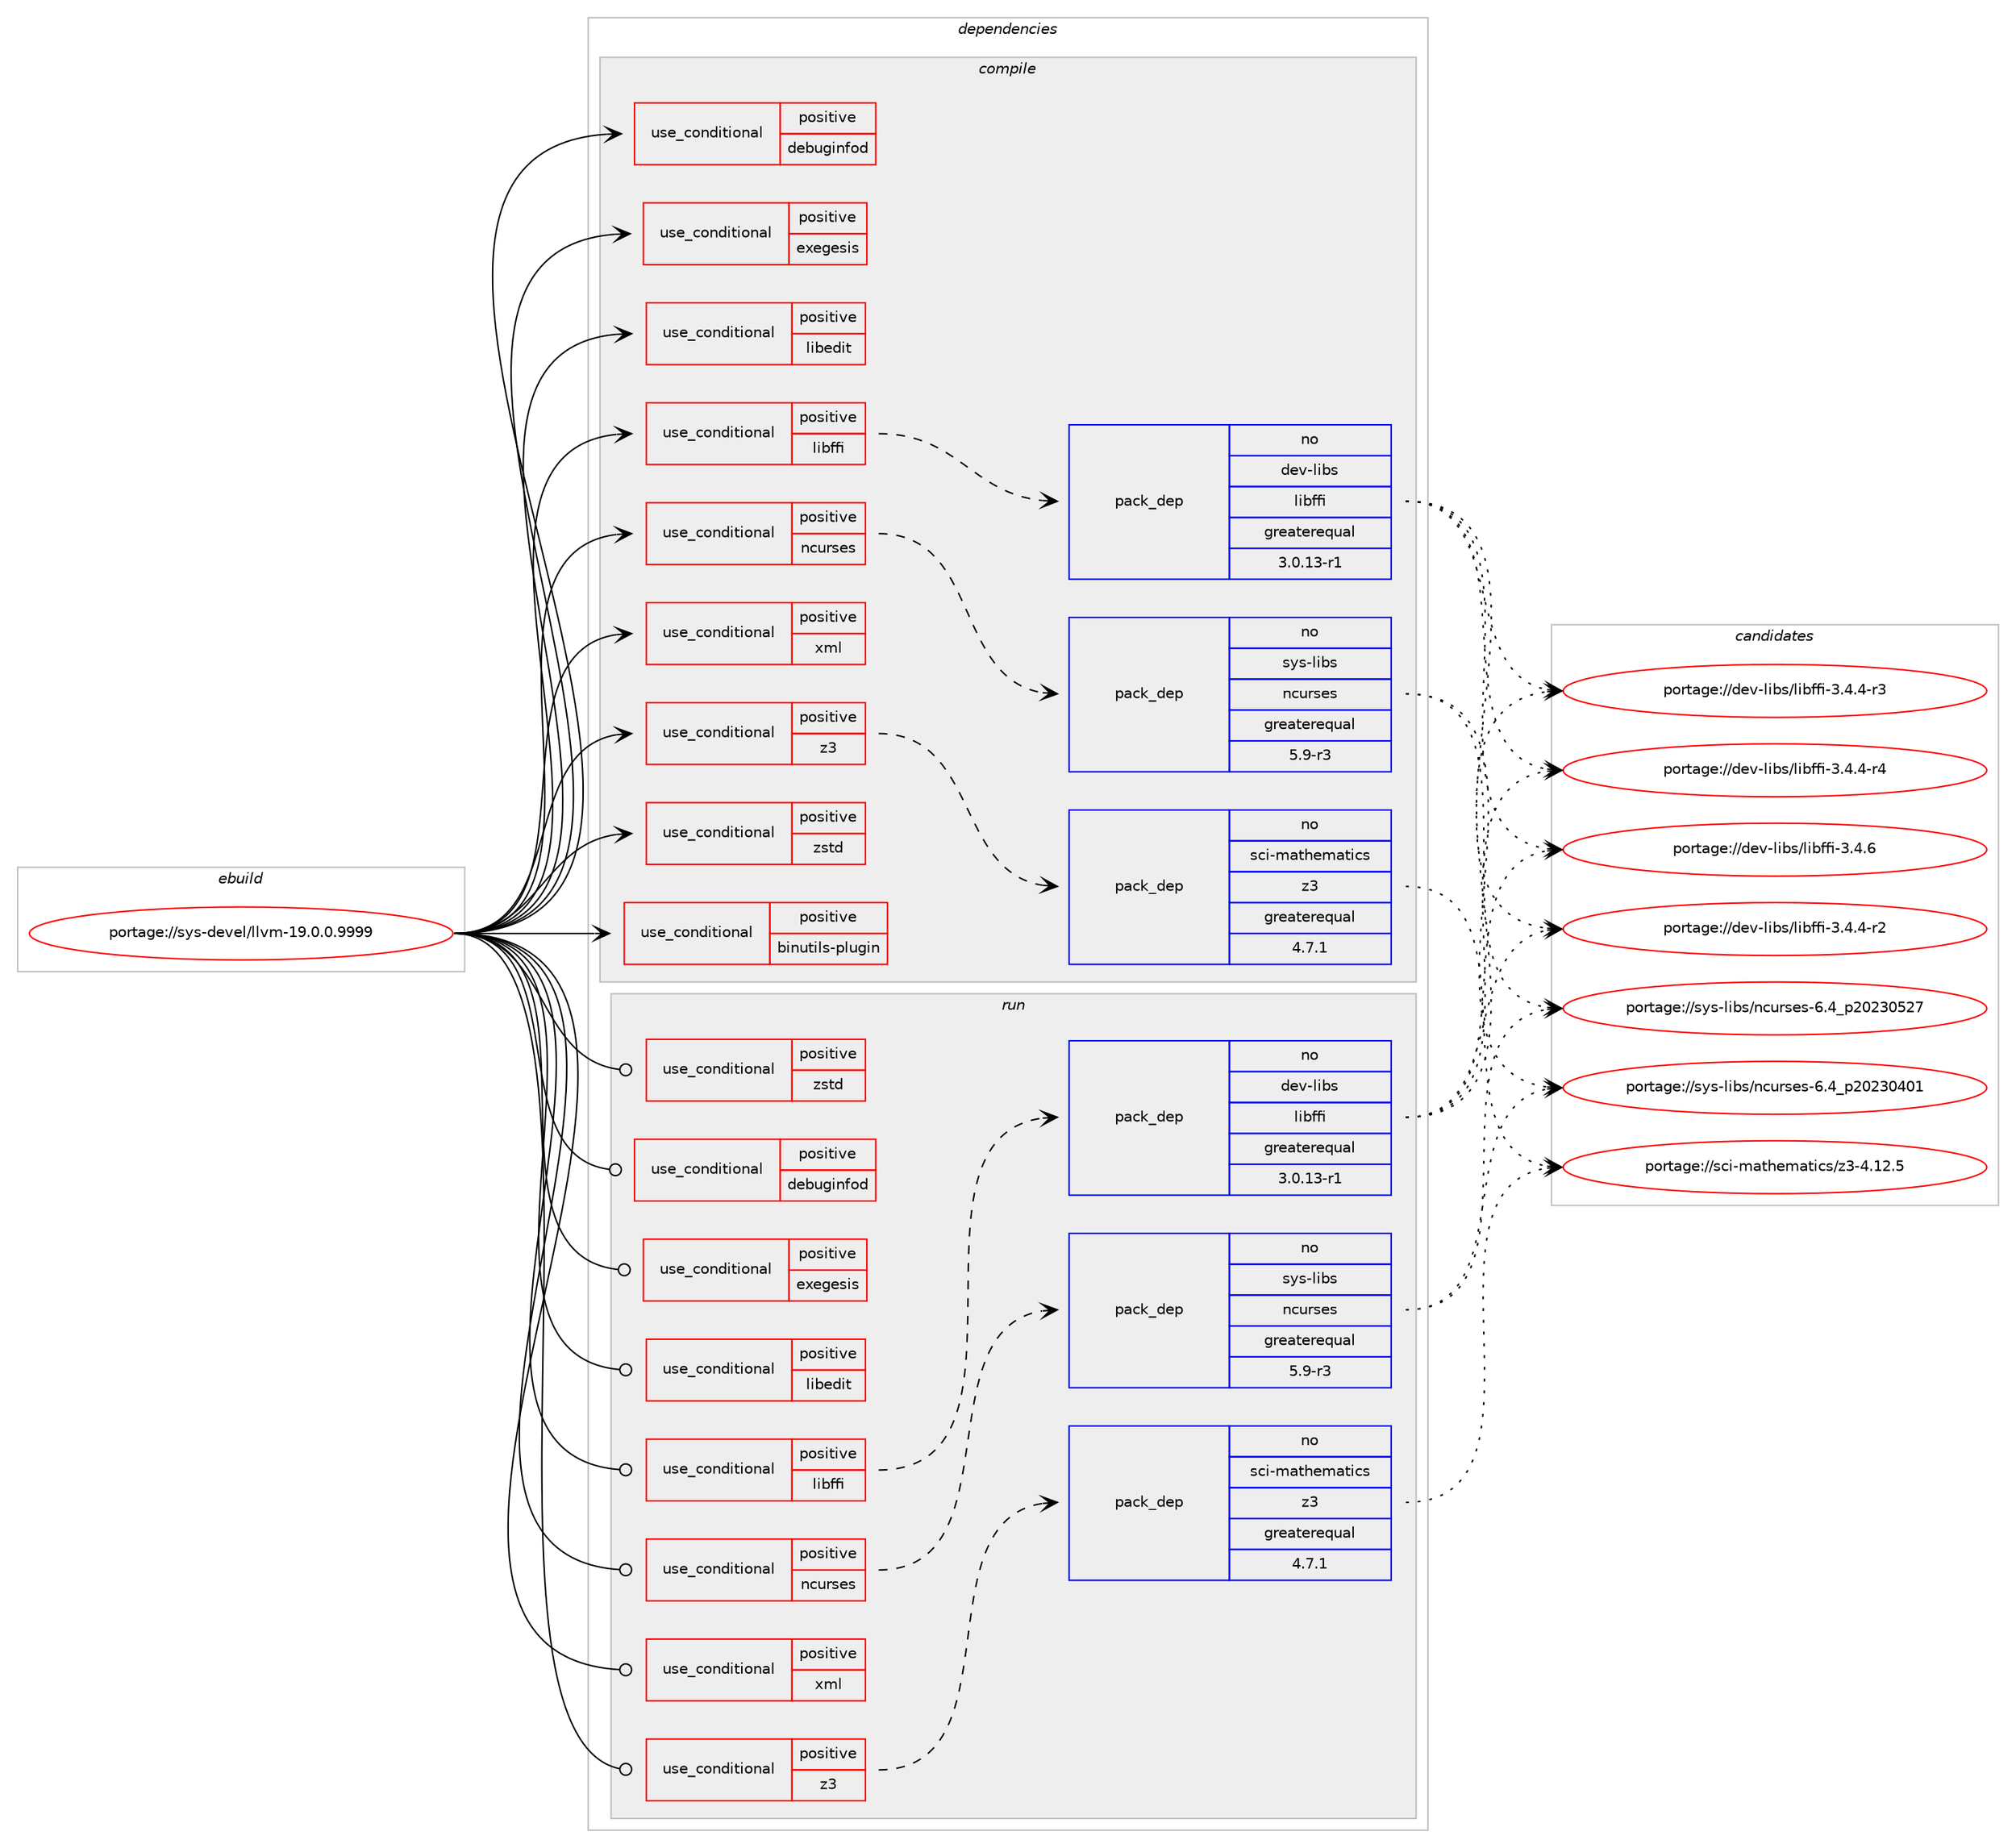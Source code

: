 digraph prolog {

# *************
# Graph options
# *************

newrank=true;
concentrate=true;
compound=true;
graph [rankdir=LR,fontname=Helvetica,fontsize=10,ranksep=1.5];#, ranksep=2.5, nodesep=0.2];
edge  [arrowhead=vee];
node  [fontname=Helvetica,fontsize=10];

# **********
# The ebuild
# **********

subgraph cluster_leftcol {
color=gray;
rank=same;
label=<<i>ebuild</i>>;
id [label="portage://sys-devel/llvm-19.0.0.9999", color=red, width=4, href="../sys-devel/llvm-19.0.0.9999.svg"];
}

# ****************
# The dependencies
# ****************

subgraph cluster_midcol {
color=gray;
label=<<i>dependencies</i>>;
subgraph cluster_compile {
fillcolor="#eeeeee";
style=filled;
label=<<i>compile</i>>;
subgraph cond15099 {
dependency22633 [label=<<TABLE BORDER="0" CELLBORDER="1" CELLSPACING="0" CELLPADDING="4"><TR><TD ROWSPAN="3" CELLPADDING="10">use_conditional</TD></TR><TR><TD>positive</TD></TR><TR><TD>binutils-plugin</TD></TR></TABLE>>, shape=none, color=red];
# *** BEGIN UNKNOWN DEPENDENCY TYPE (TODO) ***
# dependency22633 -> package_dependency(portage://sys-devel/llvm-19.0.0.9999,install,no,sys-libs,binutils-libs,none,[,,],[],[])
# *** END UNKNOWN DEPENDENCY TYPE (TODO) ***

}
id:e -> dependency22633:w [weight=20,style="solid",arrowhead="vee"];
subgraph cond15100 {
dependency22634 [label=<<TABLE BORDER="0" CELLBORDER="1" CELLSPACING="0" CELLPADDING="4"><TR><TD ROWSPAN="3" CELLPADDING="10">use_conditional</TD></TR><TR><TD>positive</TD></TR><TR><TD>debuginfod</TD></TR></TABLE>>, shape=none, color=red];
# *** BEGIN UNKNOWN DEPENDENCY TYPE (TODO) ***
# dependency22634 -> package_dependency(portage://sys-devel/llvm-19.0.0.9999,install,no,net-misc,curl,none,[,,],any_same_slot,[])
# *** END UNKNOWN DEPENDENCY TYPE (TODO) ***

# *** BEGIN UNKNOWN DEPENDENCY TYPE (TODO) ***
# dependency22634 -> package_dependency(portage://sys-devel/llvm-19.0.0.9999,install,no,dev-cpp,cpp-httplib,none,[,,],any_same_slot,[])
# *** END UNKNOWN DEPENDENCY TYPE (TODO) ***

}
id:e -> dependency22634:w [weight=20,style="solid",arrowhead="vee"];
subgraph cond15101 {
dependency22635 [label=<<TABLE BORDER="0" CELLBORDER="1" CELLSPACING="0" CELLPADDING="4"><TR><TD ROWSPAN="3" CELLPADDING="10">use_conditional</TD></TR><TR><TD>positive</TD></TR><TR><TD>exegesis</TD></TR></TABLE>>, shape=none, color=red];
# *** BEGIN UNKNOWN DEPENDENCY TYPE (TODO) ***
# dependency22635 -> package_dependency(portage://sys-devel/llvm-19.0.0.9999,install,no,dev-libs,libpfm,none,[,,],any_same_slot,[])
# *** END UNKNOWN DEPENDENCY TYPE (TODO) ***

}
id:e -> dependency22635:w [weight=20,style="solid",arrowhead="vee"];
subgraph cond15102 {
dependency22636 [label=<<TABLE BORDER="0" CELLBORDER="1" CELLSPACING="0" CELLPADDING="4"><TR><TD ROWSPAN="3" CELLPADDING="10">use_conditional</TD></TR><TR><TD>positive</TD></TR><TR><TD>libedit</TD></TR></TABLE>>, shape=none, color=red];
# *** BEGIN UNKNOWN DEPENDENCY TYPE (TODO) ***
# dependency22636 -> package_dependency(portage://sys-devel/llvm-19.0.0.9999,install,no,dev-libs,libedit,none,[,,],[slot(0),equal],[use(optenable(abi_x86_32),negative),use(optenable(abi_x86_64),negative),use(optenable(abi_x86_x32),negative),use(optenable(abi_mips_n32),negative),use(optenable(abi_mips_n64),negative),use(optenable(abi_mips_o32),negative),use(optenable(abi_s390_32),negative),use(optenable(abi_s390_64),negative)])
# *** END UNKNOWN DEPENDENCY TYPE (TODO) ***

}
id:e -> dependency22636:w [weight=20,style="solid",arrowhead="vee"];
subgraph cond15103 {
dependency22637 [label=<<TABLE BORDER="0" CELLBORDER="1" CELLSPACING="0" CELLPADDING="4"><TR><TD ROWSPAN="3" CELLPADDING="10">use_conditional</TD></TR><TR><TD>positive</TD></TR><TR><TD>libffi</TD></TR></TABLE>>, shape=none, color=red];
subgraph pack7337 {
dependency22638 [label=<<TABLE BORDER="0" CELLBORDER="1" CELLSPACING="0" CELLPADDING="4" WIDTH="220"><TR><TD ROWSPAN="6" CELLPADDING="30">pack_dep</TD></TR><TR><TD WIDTH="110">no</TD></TR><TR><TD>dev-libs</TD></TR><TR><TD>libffi</TD></TR><TR><TD>greaterequal</TD></TR><TR><TD>3.0.13-r1</TD></TR></TABLE>>, shape=none, color=blue];
}
dependency22637:e -> dependency22638:w [weight=20,style="dashed",arrowhead="vee"];
}
id:e -> dependency22637:w [weight=20,style="solid",arrowhead="vee"];
subgraph cond15104 {
dependency22639 [label=<<TABLE BORDER="0" CELLBORDER="1" CELLSPACING="0" CELLPADDING="4"><TR><TD ROWSPAN="3" CELLPADDING="10">use_conditional</TD></TR><TR><TD>positive</TD></TR><TR><TD>ncurses</TD></TR></TABLE>>, shape=none, color=red];
subgraph pack7338 {
dependency22640 [label=<<TABLE BORDER="0" CELLBORDER="1" CELLSPACING="0" CELLPADDING="4" WIDTH="220"><TR><TD ROWSPAN="6" CELLPADDING="30">pack_dep</TD></TR><TR><TD WIDTH="110">no</TD></TR><TR><TD>sys-libs</TD></TR><TR><TD>ncurses</TD></TR><TR><TD>greaterequal</TD></TR><TR><TD>5.9-r3</TD></TR></TABLE>>, shape=none, color=blue];
}
dependency22639:e -> dependency22640:w [weight=20,style="dashed",arrowhead="vee"];
}
id:e -> dependency22639:w [weight=20,style="solid",arrowhead="vee"];
subgraph cond15105 {
dependency22641 [label=<<TABLE BORDER="0" CELLBORDER="1" CELLSPACING="0" CELLPADDING="4"><TR><TD ROWSPAN="3" CELLPADDING="10">use_conditional</TD></TR><TR><TD>positive</TD></TR><TR><TD>xml</TD></TR></TABLE>>, shape=none, color=red];
# *** BEGIN UNKNOWN DEPENDENCY TYPE (TODO) ***
# dependency22641 -> package_dependency(portage://sys-devel/llvm-19.0.0.9999,install,no,dev-libs,libxml2,none,[,,],[slot(2),equal],[use(optenable(abi_x86_32),negative),use(optenable(abi_x86_64),negative),use(optenable(abi_x86_x32),negative),use(optenable(abi_mips_n32),negative),use(optenable(abi_mips_n64),negative),use(optenable(abi_mips_o32),negative),use(optenable(abi_s390_32),negative),use(optenable(abi_s390_64),negative)])
# *** END UNKNOWN DEPENDENCY TYPE (TODO) ***

}
id:e -> dependency22641:w [weight=20,style="solid",arrowhead="vee"];
subgraph cond15106 {
dependency22642 [label=<<TABLE BORDER="0" CELLBORDER="1" CELLSPACING="0" CELLPADDING="4"><TR><TD ROWSPAN="3" CELLPADDING="10">use_conditional</TD></TR><TR><TD>positive</TD></TR><TR><TD>z3</TD></TR></TABLE>>, shape=none, color=red];
subgraph pack7339 {
dependency22643 [label=<<TABLE BORDER="0" CELLBORDER="1" CELLSPACING="0" CELLPADDING="4" WIDTH="220"><TR><TD ROWSPAN="6" CELLPADDING="30">pack_dep</TD></TR><TR><TD WIDTH="110">no</TD></TR><TR><TD>sci-mathematics</TD></TR><TR><TD>z3</TD></TR><TR><TD>greaterequal</TD></TR><TR><TD>4.7.1</TD></TR></TABLE>>, shape=none, color=blue];
}
dependency22642:e -> dependency22643:w [weight=20,style="dashed",arrowhead="vee"];
}
id:e -> dependency22642:w [weight=20,style="solid",arrowhead="vee"];
subgraph cond15107 {
dependency22644 [label=<<TABLE BORDER="0" CELLBORDER="1" CELLSPACING="0" CELLPADDING="4"><TR><TD ROWSPAN="3" CELLPADDING="10">use_conditional</TD></TR><TR><TD>positive</TD></TR><TR><TD>zstd</TD></TR></TABLE>>, shape=none, color=red];
# *** BEGIN UNKNOWN DEPENDENCY TYPE (TODO) ***
# dependency22644 -> package_dependency(portage://sys-devel/llvm-19.0.0.9999,install,no,app-arch,zstd,none,[,,],any_same_slot,[use(optenable(abi_x86_32),negative),use(optenable(abi_x86_64),negative),use(optenable(abi_x86_x32),negative),use(optenable(abi_mips_n32),negative),use(optenable(abi_mips_n64),negative),use(optenable(abi_mips_o32),negative),use(optenable(abi_s390_32),negative),use(optenable(abi_s390_64),negative)])
# *** END UNKNOWN DEPENDENCY TYPE (TODO) ***

}
id:e -> dependency22644:w [weight=20,style="solid",arrowhead="vee"];
# *** BEGIN UNKNOWN DEPENDENCY TYPE (TODO) ***
# id -> package_dependency(portage://sys-devel/llvm-19.0.0.9999,install,no,sys-libs,zlib,none,[,,],[slot(0),equal],[use(optenable(abi_x86_32),negative),use(optenable(abi_x86_64),negative),use(optenable(abi_x86_x32),negative),use(optenable(abi_mips_n32),negative),use(optenable(abi_mips_n64),negative),use(optenable(abi_mips_o32),negative),use(optenable(abi_s390_32),negative),use(optenable(abi_s390_64),negative)])
# *** END UNKNOWN DEPENDENCY TYPE (TODO) ***

}
subgraph cluster_compileandrun {
fillcolor="#eeeeee";
style=filled;
label=<<i>compile and run</i>>;
}
subgraph cluster_run {
fillcolor="#eeeeee";
style=filled;
label=<<i>run</i>>;
subgraph cond15108 {
dependency22645 [label=<<TABLE BORDER="0" CELLBORDER="1" CELLSPACING="0" CELLPADDING="4"><TR><TD ROWSPAN="3" CELLPADDING="10">use_conditional</TD></TR><TR><TD>positive</TD></TR><TR><TD>debuginfod</TD></TR></TABLE>>, shape=none, color=red];
# *** BEGIN UNKNOWN DEPENDENCY TYPE (TODO) ***
# dependency22645 -> package_dependency(portage://sys-devel/llvm-19.0.0.9999,run,no,net-misc,curl,none,[,,],any_same_slot,[])
# *** END UNKNOWN DEPENDENCY TYPE (TODO) ***

# *** BEGIN UNKNOWN DEPENDENCY TYPE (TODO) ***
# dependency22645 -> package_dependency(portage://sys-devel/llvm-19.0.0.9999,run,no,dev-cpp,cpp-httplib,none,[,,],any_same_slot,[])
# *** END UNKNOWN DEPENDENCY TYPE (TODO) ***

}
id:e -> dependency22645:w [weight=20,style="solid",arrowhead="odot"];
subgraph cond15109 {
dependency22646 [label=<<TABLE BORDER="0" CELLBORDER="1" CELLSPACING="0" CELLPADDING="4"><TR><TD ROWSPAN="3" CELLPADDING="10">use_conditional</TD></TR><TR><TD>positive</TD></TR><TR><TD>exegesis</TD></TR></TABLE>>, shape=none, color=red];
# *** BEGIN UNKNOWN DEPENDENCY TYPE (TODO) ***
# dependency22646 -> package_dependency(portage://sys-devel/llvm-19.0.0.9999,run,no,dev-libs,libpfm,none,[,,],any_same_slot,[])
# *** END UNKNOWN DEPENDENCY TYPE (TODO) ***

}
id:e -> dependency22646:w [weight=20,style="solid",arrowhead="odot"];
subgraph cond15110 {
dependency22647 [label=<<TABLE BORDER="0" CELLBORDER="1" CELLSPACING="0" CELLPADDING="4"><TR><TD ROWSPAN="3" CELLPADDING="10">use_conditional</TD></TR><TR><TD>positive</TD></TR><TR><TD>libedit</TD></TR></TABLE>>, shape=none, color=red];
# *** BEGIN UNKNOWN DEPENDENCY TYPE (TODO) ***
# dependency22647 -> package_dependency(portage://sys-devel/llvm-19.0.0.9999,run,no,dev-libs,libedit,none,[,,],[slot(0),equal],[use(optenable(abi_x86_32),negative),use(optenable(abi_x86_64),negative),use(optenable(abi_x86_x32),negative),use(optenable(abi_mips_n32),negative),use(optenable(abi_mips_n64),negative),use(optenable(abi_mips_o32),negative),use(optenable(abi_s390_32),negative),use(optenable(abi_s390_64),negative)])
# *** END UNKNOWN DEPENDENCY TYPE (TODO) ***

}
id:e -> dependency22647:w [weight=20,style="solid",arrowhead="odot"];
subgraph cond15111 {
dependency22648 [label=<<TABLE BORDER="0" CELLBORDER="1" CELLSPACING="0" CELLPADDING="4"><TR><TD ROWSPAN="3" CELLPADDING="10">use_conditional</TD></TR><TR><TD>positive</TD></TR><TR><TD>libffi</TD></TR></TABLE>>, shape=none, color=red];
subgraph pack7340 {
dependency22649 [label=<<TABLE BORDER="0" CELLBORDER="1" CELLSPACING="0" CELLPADDING="4" WIDTH="220"><TR><TD ROWSPAN="6" CELLPADDING="30">pack_dep</TD></TR><TR><TD WIDTH="110">no</TD></TR><TR><TD>dev-libs</TD></TR><TR><TD>libffi</TD></TR><TR><TD>greaterequal</TD></TR><TR><TD>3.0.13-r1</TD></TR></TABLE>>, shape=none, color=blue];
}
dependency22648:e -> dependency22649:w [weight=20,style="dashed",arrowhead="vee"];
}
id:e -> dependency22648:w [weight=20,style="solid",arrowhead="odot"];
subgraph cond15112 {
dependency22650 [label=<<TABLE BORDER="0" CELLBORDER="1" CELLSPACING="0" CELLPADDING="4"><TR><TD ROWSPAN="3" CELLPADDING="10">use_conditional</TD></TR><TR><TD>positive</TD></TR><TR><TD>ncurses</TD></TR></TABLE>>, shape=none, color=red];
subgraph pack7341 {
dependency22651 [label=<<TABLE BORDER="0" CELLBORDER="1" CELLSPACING="0" CELLPADDING="4" WIDTH="220"><TR><TD ROWSPAN="6" CELLPADDING="30">pack_dep</TD></TR><TR><TD WIDTH="110">no</TD></TR><TR><TD>sys-libs</TD></TR><TR><TD>ncurses</TD></TR><TR><TD>greaterequal</TD></TR><TR><TD>5.9-r3</TD></TR></TABLE>>, shape=none, color=blue];
}
dependency22650:e -> dependency22651:w [weight=20,style="dashed",arrowhead="vee"];
}
id:e -> dependency22650:w [weight=20,style="solid",arrowhead="odot"];
subgraph cond15113 {
dependency22652 [label=<<TABLE BORDER="0" CELLBORDER="1" CELLSPACING="0" CELLPADDING="4"><TR><TD ROWSPAN="3" CELLPADDING="10">use_conditional</TD></TR><TR><TD>positive</TD></TR><TR><TD>xml</TD></TR></TABLE>>, shape=none, color=red];
# *** BEGIN UNKNOWN DEPENDENCY TYPE (TODO) ***
# dependency22652 -> package_dependency(portage://sys-devel/llvm-19.0.0.9999,run,no,dev-libs,libxml2,none,[,,],[slot(2),equal],[use(optenable(abi_x86_32),negative),use(optenable(abi_x86_64),negative),use(optenable(abi_x86_x32),negative),use(optenable(abi_mips_n32),negative),use(optenable(abi_mips_n64),negative),use(optenable(abi_mips_o32),negative),use(optenable(abi_s390_32),negative),use(optenable(abi_s390_64),negative)])
# *** END UNKNOWN DEPENDENCY TYPE (TODO) ***

}
id:e -> dependency22652:w [weight=20,style="solid",arrowhead="odot"];
subgraph cond15114 {
dependency22653 [label=<<TABLE BORDER="0" CELLBORDER="1" CELLSPACING="0" CELLPADDING="4"><TR><TD ROWSPAN="3" CELLPADDING="10">use_conditional</TD></TR><TR><TD>positive</TD></TR><TR><TD>z3</TD></TR></TABLE>>, shape=none, color=red];
subgraph pack7342 {
dependency22654 [label=<<TABLE BORDER="0" CELLBORDER="1" CELLSPACING="0" CELLPADDING="4" WIDTH="220"><TR><TD ROWSPAN="6" CELLPADDING="30">pack_dep</TD></TR><TR><TD WIDTH="110">no</TD></TR><TR><TD>sci-mathematics</TD></TR><TR><TD>z3</TD></TR><TR><TD>greaterequal</TD></TR><TR><TD>4.7.1</TD></TR></TABLE>>, shape=none, color=blue];
}
dependency22653:e -> dependency22654:w [weight=20,style="dashed",arrowhead="vee"];
}
id:e -> dependency22653:w [weight=20,style="solid",arrowhead="odot"];
subgraph cond15115 {
dependency22655 [label=<<TABLE BORDER="0" CELLBORDER="1" CELLSPACING="0" CELLPADDING="4"><TR><TD ROWSPAN="3" CELLPADDING="10">use_conditional</TD></TR><TR><TD>positive</TD></TR><TR><TD>zstd</TD></TR></TABLE>>, shape=none, color=red];
# *** BEGIN UNKNOWN DEPENDENCY TYPE (TODO) ***
# dependency22655 -> package_dependency(portage://sys-devel/llvm-19.0.0.9999,run,no,app-arch,zstd,none,[,,],any_same_slot,[use(optenable(abi_x86_32),negative),use(optenable(abi_x86_64),negative),use(optenable(abi_x86_x32),negative),use(optenable(abi_mips_n32),negative),use(optenable(abi_mips_n64),negative),use(optenable(abi_mips_o32),negative),use(optenable(abi_s390_32),negative),use(optenable(abi_s390_64),negative)])
# *** END UNKNOWN DEPENDENCY TYPE (TODO) ***

}
id:e -> dependency22655:w [weight=20,style="solid",arrowhead="odot"];
# *** BEGIN UNKNOWN DEPENDENCY TYPE (TODO) ***
# id -> package_dependency(portage://sys-devel/llvm-19.0.0.9999,run,no,sys-libs,zlib,none,[,,],[slot(0),equal],[use(optenable(abi_x86_32),negative),use(optenable(abi_x86_64),negative),use(optenable(abi_x86_x32),negative),use(optenable(abi_mips_n32),negative),use(optenable(abi_mips_n64),negative),use(optenable(abi_mips_o32),negative),use(optenable(abi_s390_32),negative),use(optenable(abi_s390_64),negative)])
# *** END UNKNOWN DEPENDENCY TYPE (TODO) ***

# *** BEGIN UNKNOWN DEPENDENCY TYPE (TODO) ***
# id -> package_dependency(portage://sys-devel/llvm-19.0.0.9999,run,weak,sys-devel,llvm,none,[,,],[slot(0)],[])
# *** END UNKNOWN DEPENDENCY TYPE (TODO) ***

}
}

# **************
# The candidates
# **************

subgraph cluster_choices {
rank=same;
color=gray;
label=<<i>candidates</i>>;

subgraph choice7337 {
color=black;
nodesep=1;
choice100101118451081059811547108105981021021054551465246524511450 [label="portage://dev-libs/libffi-3.4.4-r2", color=red, width=4,href="../dev-libs/libffi-3.4.4-r2.svg"];
choice100101118451081059811547108105981021021054551465246524511451 [label="portage://dev-libs/libffi-3.4.4-r3", color=red, width=4,href="../dev-libs/libffi-3.4.4-r3.svg"];
choice100101118451081059811547108105981021021054551465246524511452 [label="portage://dev-libs/libffi-3.4.4-r4", color=red, width=4,href="../dev-libs/libffi-3.4.4-r4.svg"];
choice10010111845108105981154710810598102102105455146524654 [label="portage://dev-libs/libffi-3.4.6", color=red, width=4,href="../dev-libs/libffi-3.4.6.svg"];
dependency22638:e -> choice100101118451081059811547108105981021021054551465246524511450:w [style=dotted,weight="100"];
dependency22638:e -> choice100101118451081059811547108105981021021054551465246524511451:w [style=dotted,weight="100"];
dependency22638:e -> choice100101118451081059811547108105981021021054551465246524511452:w [style=dotted,weight="100"];
dependency22638:e -> choice10010111845108105981154710810598102102105455146524654:w [style=dotted,weight="100"];
}
subgraph choice7338 {
color=black;
nodesep=1;
choice1151211154510810598115471109911711411510111545544652951125048505148524849 [label="portage://sys-libs/ncurses-6.4_p20230401", color=red, width=4,href="../sys-libs/ncurses-6.4_p20230401.svg"];
choice1151211154510810598115471109911711411510111545544652951125048505148535055 [label="portage://sys-libs/ncurses-6.4_p20230527", color=red, width=4,href="../sys-libs/ncurses-6.4_p20230527.svg"];
dependency22640:e -> choice1151211154510810598115471109911711411510111545544652951125048505148524849:w [style=dotted,weight="100"];
dependency22640:e -> choice1151211154510810598115471109911711411510111545544652951125048505148535055:w [style=dotted,weight="100"];
}
subgraph choice7339 {
color=black;
nodesep=1;
choice1159910545109971161041011099711610599115471225145524649504653 [label="portage://sci-mathematics/z3-4.12.5", color=red, width=4,href="../sci-mathematics/z3-4.12.5.svg"];
dependency22643:e -> choice1159910545109971161041011099711610599115471225145524649504653:w [style=dotted,weight="100"];
}
subgraph choice7340 {
color=black;
nodesep=1;
choice100101118451081059811547108105981021021054551465246524511450 [label="portage://dev-libs/libffi-3.4.4-r2", color=red, width=4,href="../dev-libs/libffi-3.4.4-r2.svg"];
choice100101118451081059811547108105981021021054551465246524511451 [label="portage://dev-libs/libffi-3.4.4-r3", color=red, width=4,href="../dev-libs/libffi-3.4.4-r3.svg"];
choice100101118451081059811547108105981021021054551465246524511452 [label="portage://dev-libs/libffi-3.4.4-r4", color=red, width=4,href="../dev-libs/libffi-3.4.4-r4.svg"];
choice10010111845108105981154710810598102102105455146524654 [label="portage://dev-libs/libffi-3.4.6", color=red, width=4,href="../dev-libs/libffi-3.4.6.svg"];
dependency22649:e -> choice100101118451081059811547108105981021021054551465246524511450:w [style=dotted,weight="100"];
dependency22649:e -> choice100101118451081059811547108105981021021054551465246524511451:w [style=dotted,weight="100"];
dependency22649:e -> choice100101118451081059811547108105981021021054551465246524511452:w [style=dotted,weight="100"];
dependency22649:e -> choice10010111845108105981154710810598102102105455146524654:w [style=dotted,weight="100"];
}
subgraph choice7341 {
color=black;
nodesep=1;
choice1151211154510810598115471109911711411510111545544652951125048505148524849 [label="portage://sys-libs/ncurses-6.4_p20230401", color=red, width=4,href="../sys-libs/ncurses-6.4_p20230401.svg"];
choice1151211154510810598115471109911711411510111545544652951125048505148535055 [label="portage://sys-libs/ncurses-6.4_p20230527", color=red, width=4,href="../sys-libs/ncurses-6.4_p20230527.svg"];
dependency22651:e -> choice1151211154510810598115471109911711411510111545544652951125048505148524849:w [style=dotted,weight="100"];
dependency22651:e -> choice1151211154510810598115471109911711411510111545544652951125048505148535055:w [style=dotted,weight="100"];
}
subgraph choice7342 {
color=black;
nodesep=1;
choice1159910545109971161041011099711610599115471225145524649504653 [label="portage://sci-mathematics/z3-4.12.5", color=red, width=4,href="../sci-mathematics/z3-4.12.5.svg"];
dependency22654:e -> choice1159910545109971161041011099711610599115471225145524649504653:w [style=dotted,weight="100"];
}
}

}
